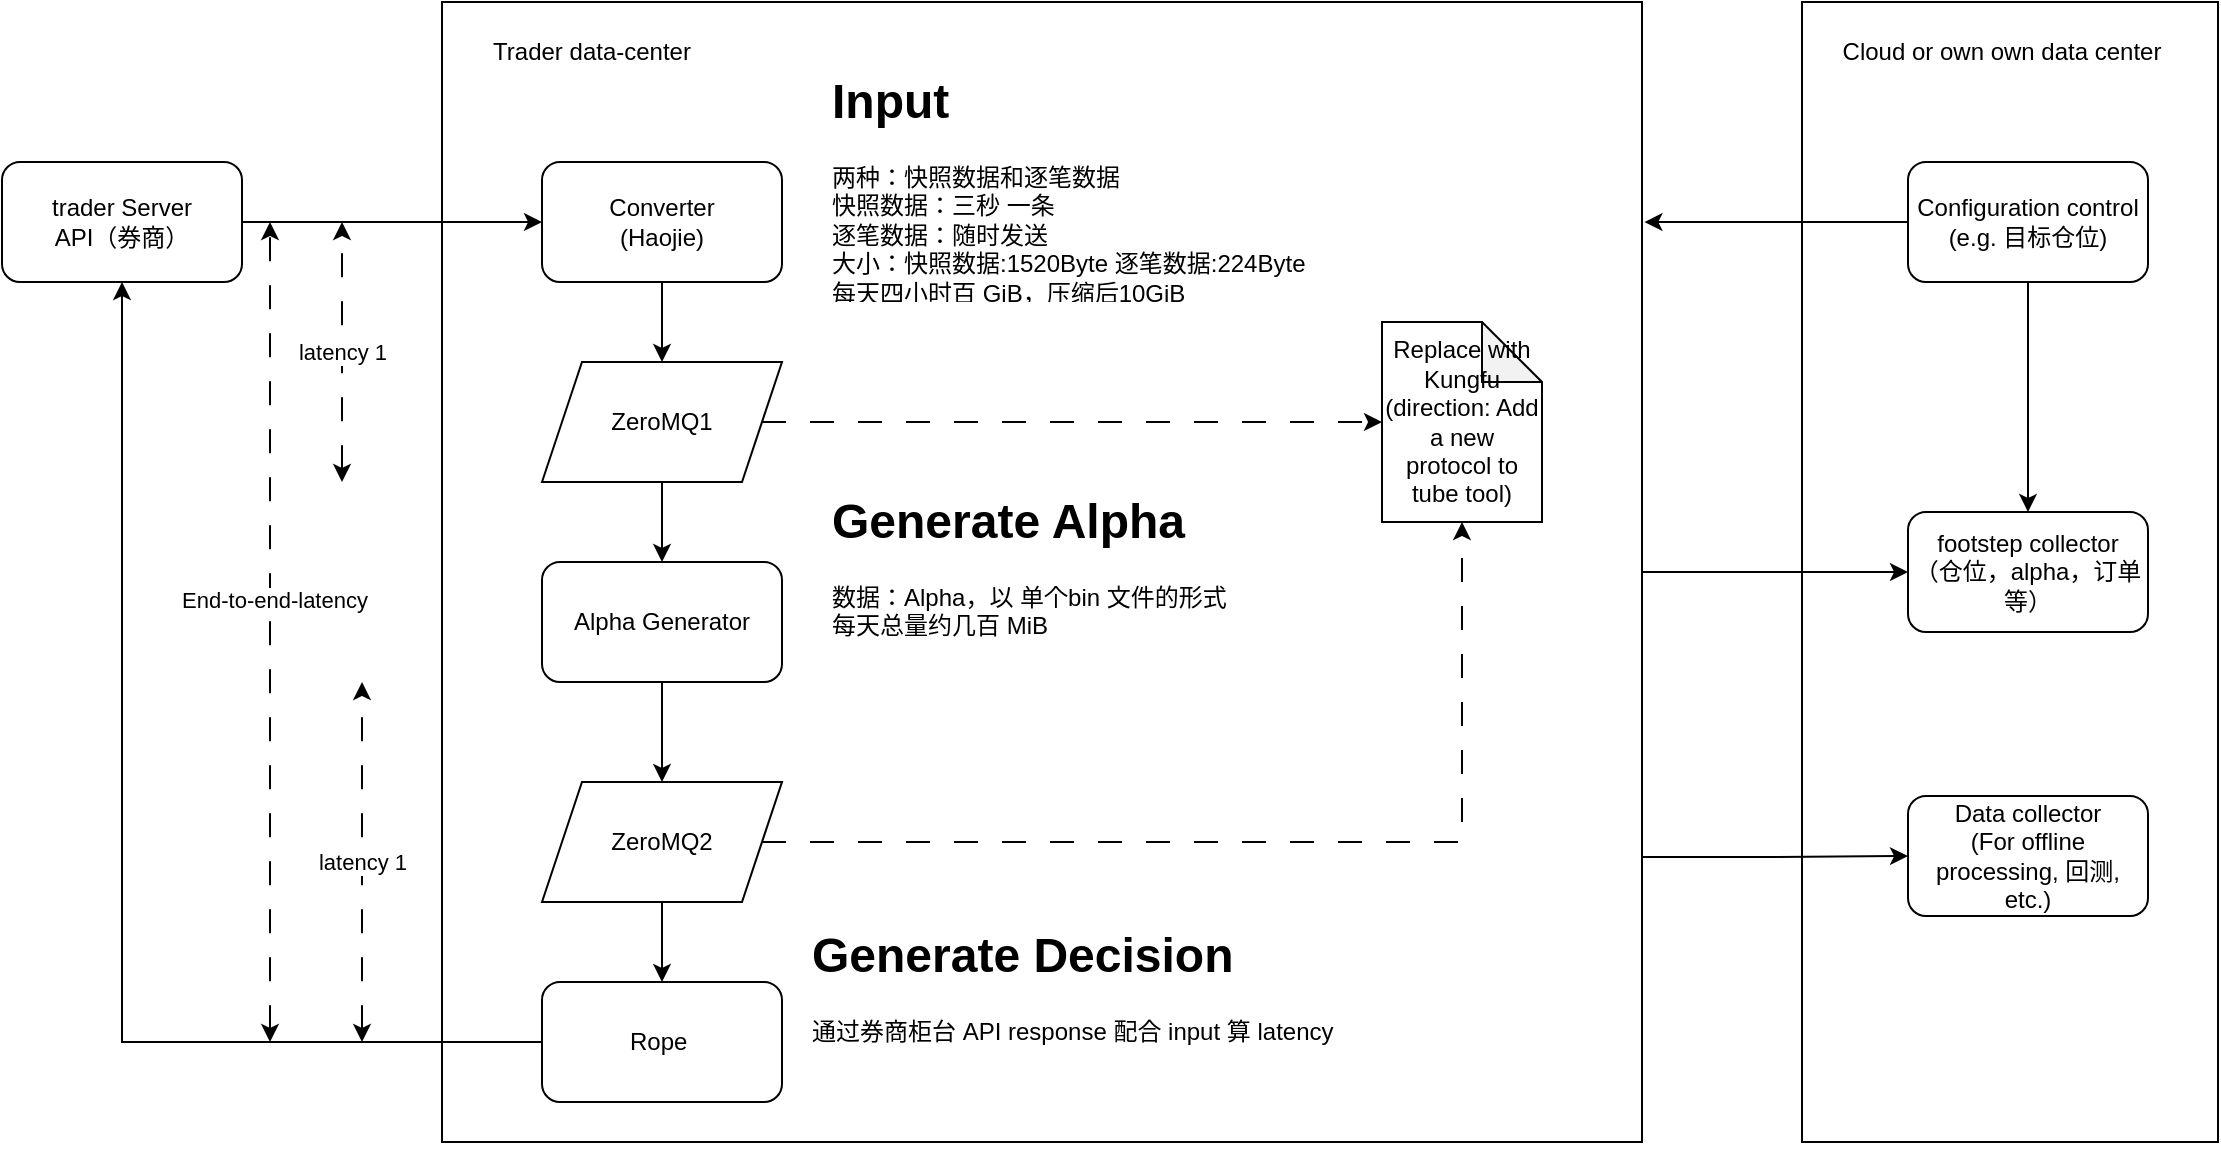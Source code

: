 <mxfile version="21.0.4" type="github">
  <diagram name="Page-1" id="FK_m5TaOgHYKiMlL_SUF">
    <mxGraphModel dx="1562" dy="899" grid="1" gridSize="10" guides="1" tooltips="1" connect="1" arrows="1" fold="1" page="1" pageScale="1" pageWidth="1169" pageHeight="827" math="0" shadow="0">
      <root>
        <mxCell id="0" />
        <mxCell id="1" parent="0" />
        <mxCell id="87T1zji_igw5ParsHrZg-27" value="" style="rounded=0;whiteSpace=wrap;html=1;" parent="1" vertex="1">
          <mxGeometry x="910" y="120" width="208" height="570" as="geometry" />
        </mxCell>
        <mxCell id="87T1zji_igw5ParsHrZg-30" style="edgeStyle=orthogonalEdgeStyle;rounded=0;orthogonalLoop=1;jettySize=auto;html=1;entryX=0;entryY=0.5;entryDx=0;entryDy=0;" parent="1" source="87T1zji_igw5ParsHrZg-2" target="87T1zji_igw5ParsHrZg-22" edge="1">
          <mxGeometry relative="1" as="geometry" />
        </mxCell>
        <mxCell id="MHz8mmHtRupeyB18K840-4" style="edgeStyle=orthogonalEdgeStyle;rounded=0;orthogonalLoop=1;jettySize=auto;html=1;exitX=1;exitY=0.75;exitDx=0;exitDy=0;" parent="1" source="87T1zji_igw5ParsHrZg-2" target="87T1zji_igw5ParsHrZg-24" edge="1">
          <mxGeometry relative="1" as="geometry" />
        </mxCell>
        <mxCell id="87T1zji_igw5ParsHrZg-2" value="" style="rounded=0;whiteSpace=wrap;html=1;" parent="1" vertex="1">
          <mxGeometry x="230" y="120" width="600" height="570" as="geometry" />
        </mxCell>
        <mxCell id="87T1zji_igw5ParsHrZg-4" value="" style="edgeStyle=orthogonalEdgeStyle;rounded=0;orthogonalLoop=1;jettySize=auto;html=1;" parent="1" source="87T1zji_igw5ParsHrZg-1" target="87T1zji_igw5ParsHrZg-3" edge="1">
          <mxGeometry relative="1" as="geometry" />
        </mxCell>
        <mxCell id="87T1zji_igw5ParsHrZg-1" value="trader Server&lt;br&gt;API（券商）" style="rounded=1;whiteSpace=wrap;html=1;" parent="1" vertex="1">
          <mxGeometry x="10" y="200" width="120" height="60" as="geometry" />
        </mxCell>
        <mxCell id="87T1zji_igw5ParsHrZg-13" value="" style="edgeStyle=orthogonalEdgeStyle;rounded=0;orthogonalLoop=1;jettySize=auto;html=1;" parent="1" source="87T1zji_igw5ParsHrZg-3" target="87T1zji_igw5ParsHrZg-11" edge="1">
          <mxGeometry relative="1" as="geometry" />
        </mxCell>
        <mxCell id="87T1zji_igw5ParsHrZg-3" value="Converter&lt;br&gt;(Haojie)" style="rounded=1;whiteSpace=wrap;html=1;" parent="1" vertex="1">
          <mxGeometry x="280" y="200" width="120" height="60" as="geometry" />
        </mxCell>
        <mxCell id="87T1zji_igw5ParsHrZg-15" value="" style="edgeStyle=orthogonalEdgeStyle;rounded=0;orthogonalLoop=1;jettySize=auto;html=1;" parent="1" source="87T1zji_igw5ParsHrZg-8" target="87T1zji_igw5ParsHrZg-12" edge="1">
          <mxGeometry relative="1" as="geometry" />
        </mxCell>
        <mxCell id="87T1zji_igw5ParsHrZg-8" value="Alpha Generator" style="rounded=1;whiteSpace=wrap;html=1;" parent="1" vertex="1">
          <mxGeometry x="280" y="400" width="120" height="60" as="geometry" />
        </mxCell>
        <mxCell id="87T1zji_igw5ParsHrZg-14" value="" style="edgeStyle=orthogonalEdgeStyle;rounded=0;orthogonalLoop=1;jettySize=auto;html=1;" parent="1" source="87T1zji_igw5ParsHrZg-11" target="87T1zji_igw5ParsHrZg-8" edge="1">
          <mxGeometry relative="1" as="geometry" />
        </mxCell>
        <mxCell id="gYhfpSklG8dhAMIoSTJV-4" style="edgeStyle=orthogonalEdgeStyle;rounded=0;orthogonalLoop=1;jettySize=auto;html=1;dashed=1;dashPattern=12 12;" parent="1" source="87T1zji_igw5ParsHrZg-11" target="gYhfpSklG8dhAMIoSTJV-3" edge="1">
          <mxGeometry relative="1" as="geometry" />
        </mxCell>
        <mxCell id="87T1zji_igw5ParsHrZg-11" value="ZeroMQ1" style="shape=parallelogram;perimeter=parallelogramPerimeter;whiteSpace=wrap;html=1;fixedSize=1;" parent="1" vertex="1">
          <mxGeometry x="280" y="300" width="120" height="60" as="geometry" />
        </mxCell>
        <mxCell id="87T1zji_igw5ParsHrZg-17" value="" style="edgeStyle=orthogonalEdgeStyle;rounded=0;orthogonalLoop=1;jettySize=auto;html=1;" parent="1" source="87T1zji_igw5ParsHrZg-12" target="87T1zji_igw5ParsHrZg-16" edge="1">
          <mxGeometry relative="1" as="geometry" />
        </mxCell>
        <mxCell id="gYhfpSklG8dhAMIoSTJV-5" style="edgeStyle=orthogonalEdgeStyle;rounded=0;orthogonalLoop=1;jettySize=auto;html=1;dashed=1;dashPattern=12 12;" parent="1" source="87T1zji_igw5ParsHrZg-12" target="gYhfpSklG8dhAMIoSTJV-3" edge="1">
          <mxGeometry relative="1" as="geometry" />
        </mxCell>
        <mxCell id="87T1zji_igw5ParsHrZg-12" value="ZeroMQ2" style="shape=parallelogram;perimeter=parallelogramPerimeter;whiteSpace=wrap;html=1;fixedSize=1;" parent="1" vertex="1">
          <mxGeometry x="280" y="510" width="120" height="60" as="geometry" />
        </mxCell>
        <mxCell id="87T1zji_igw5ParsHrZg-18" style="edgeStyle=orthogonalEdgeStyle;rounded=0;orthogonalLoop=1;jettySize=auto;html=1;entryX=0.5;entryY=1;entryDx=0;entryDy=0;" parent="1" source="87T1zji_igw5ParsHrZg-16" target="87T1zji_igw5ParsHrZg-1" edge="1">
          <mxGeometry relative="1" as="geometry" />
        </mxCell>
        <mxCell id="87T1zji_igw5ParsHrZg-16" value="Rope&amp;nbsp;" style="rounded=1;whiteSpace=wrap;html=1;" parent="1" vertex="1">
          <mxGeometry x="280" y="610" width="120" height="60" as="geometry" />
        </mxCell>
        <mxCell id="87T1zji_igw5ParsHrZg-19" value="Trader data-center" style="text;html=1;strokeColor=none;fillColor=none;align=center;verticalAlign=middle;whiteSpace=wrap;rounded=0;" parent="1" vertex="1">
          <mxGeometry x="240" y="130" width="130" height="30" as="geometry" />
        </mxCell>
        <mxCell id="MHz8mmHtRupeyB18K840-5" style="edgeStyle=orthogonalEdgeStyle;rounded=0;orthogonalLoop=1;jettySize=auto;html=1;exitX=0;exitY=0.5;exitDx=0;exitDy=0;entryX=1.002;entryY=0.193;entryDx=0;entryDy=0;entryPerimeter=0;" parent="1" source="87T1zji_igw5ParsHrZg-20" target="87T1zji_igw5ParsHrZg-2" edge="1">
          <mxGeometry relative="1" as="geometry" />
        </mxCell>
        <mxCell id="5ibjlfIiH1ScnZr-XAYS-1" value="" style="edgeStyle=orthogonalEdgeStyle;rounded=0;orthogonalLoop=1;jettySize=auto;html=1;" edge="1" parent="1" source="87T1zji_igw5ParsHrZg-20" target="87T1zji_igw5ParsHrZg-22">
          <mxGeometry relative="1" as="geometry" />
        </mxCell>
        <mxCell id="87T1zji_igw5ParsHrZg-20" value="Configuration control&lt;br&gt;(e.g. 目标仓位)" style="rounded=1;whiteSpace=wrap;html=1;" parent="1" vertex="1">
          <mxGeometry x="963" y="200" width="120" height="60" as="geometry" />
        </mxCell>
        <mxCell id="87T1zji_igw5ParsHrZg-22" value="footstep collector&lt;br&gt;（仓位，alpha，订单等）" style="rounded=1;whiteSpace=wrap;html=1;" parent="1" vertex="1">
          <mxGeometry x="963" y="375" width="120" height="60" as="geometry" />
        </mxCell>
        <mxCell id="87T1zji_igw5ParsHrZg-24" value="Data collector&lt;br&gt;(For offline processing, 回测, etc.)" style="rounded=1;whiteSpace=wrap;html=1;" parent="1" vertex="1">
          <mxGeometry x="963" y="517" width="120" height="60" as="geometry" />
        </mxCell>
        <mxCell id="87T1zji_igw5ParsHrZg-28" value="Cloud or own own data center" style="text;html=1;strokeColor=none;fillColor=none;align=center;verticalAlign=middle;whiteSpace=wrap;rounded=0;" parent="1" vertex="1">
          <mxGeometry x="910" y="130" width="200" height="30" as="geometry" />
        </mxCell>
        <mxCell id="87T1zji_igw5ParsHrZg-33" value="&lt;h1&gt;Input&lt;/h1&gt;&lt;p&gt;两种：快照数据和逐笔数据&lt;br&gt;&lt;span style=&quot;background-color: initial;&quot;&gt;快照数据：三秒 一条&lt;br&gt;逐笔数据：随时发送&lt;br&gt;大小：快照数据:1520Byte 逐笔数据:224Byte&lt;br&gt;每天四小时百 GiB，压缩后10GiB&lt;br&gt;Test data@venti - /tmp/cntick/nano/zsh1&lt;/span&gt;&lt;/p&gt;" style="text;html=1;strokeColor=none;fillColor=none;spacing=5;spacingTop=-20;whiteSpace=wrap;overflow=hidden;rounded=0;" parent="1" vertex="1">
          <mxGeometry x="420" y="150" width="280" height="120" as="geometry" />
        </mxCell>
        <mxCell id="87T1zji_igw5ParsHrZg-34" value="&lt;h1&gt;Generate Alpha&lt;/h1&gt;&lt;p&gt;数据：Alpha，以 单个bin 文件的形式&lt;span style=&quot;background-color: initial;&quot;&gt;&lt;br&gt;每天总量约几百 MiB&lt;/span&gt;&lt;/p&gt;" style="text;html=1;strokeColor=none;fillColor=none;spacing=5;spacingTop=-20;whiteSpace=wrap;overflow=hidden;rounded=0;" parent="1" vertex="1">
          <mxGeometry x="420" y="360" width="280" height="120" as="geometry" />
        </mxCell>
        <mxCell id="87T1zji_igw5ParsHrZg-35" value="&lt;h1&gt;Generate Decision&lt;/h1&gt;&lt;p&gt;&lt;span style=&quot;background-color: initial;&quot;&gt;通过券商柜台 API response 配合 input 算 latency&lt;/span&gt;&lt;/p&gt;" style="text;html=1;strokeColor=none;fillColor=none;spacing=5;spacingTop=-20;whiteSpace=wrap;overflow=hidden;rounded=0;" parent="1" vertex="1">
          <mxGeometry x="410" y="577" width="280" height="120" as="geometry" />
        </mxCell>
        <mxCell id="gYhfpSklG8dhAMIoSTJV-3" value="Replace with Kungfu&lt;br&gt;(direction: Add a new protocol to tube tool)" style="shape=note;whiteSpace=wrap;html=1;backgroundOutline=1;darkOpacity=0.05;" parent="1" vertex="1">
          <mxGeometry x="700" y="280" width="80" height="100" as="geometry" />
        </mxCell>
        <mxCell id="gYhfpSklG8dhAMIoSTJV-6" value="" style="endArrow=classic;startArrow=classic;html=1;rounded=0;dashed=1;dashPattern=12 12;" parent="1" edge="1">
          <mxGeometry width="50" height="50" relative="1" as="geometry">
            <mxPoint x="144" y="640" as="sourcePoint" />
            <mxPoint x="144" y="230" as="targetPoint" />
          </mxGeometry>
        </mxCell>
        <mxCell id="gYhfpSklG8dhAMIoSTJV-7" value="End-to-end-latency" style="edgeLabel;html=1;align=center;verticalAlign=middle;resizable=0;points=[];" parent="gYhfpSklG8dhAMIoSTJV-6" vertex="1" connectable="0">
          <mxGeometry x="0.077" y="-2" relative="1" as="geometry">
            <mxPoint as="offset" />
          </mxGeometry>
        </mxCell>
        <mxCell id="gYhfpSklG8dhAMIoSTJV-8" value="latency 1" style="endArrow=classic;startArrow=classic;html=1;rounded=0;dashed=1;dashPattern=12 12;" parent="1" edge="1">
          <mxGeometry width="50" height="50" relative="1" as="geometry">
            <mxPoint x="180" y="360" as="sourcePoint" />
            <mxPoint x="180" y="230" as="targetPoint" />
            <Array as="points">
              <mxPoint x="180" y="290" />
            </Array>
          </mxGeometry>
        </mxCell>
        <mxCell id="gYhfpSklG8dhAMIoSTJV-9" value="latency 1" style="endArrow=classic;startArrow=classic;html=1;rounded=0;dashed=1;dashPattern=12 12;" parent="1" edge="1">
          <mxGeometry width="50" height="50" relative="1" as="geometry">
            <mxPoint x="190" y="640" as="sourcePoint" />
            <mxPoint x="190" y="460" as="targetPoint" />
          </mxGeometry>
        </mxCell>
      </root>
    </mxGraphModel>
  </diagram>
</mxfile>
